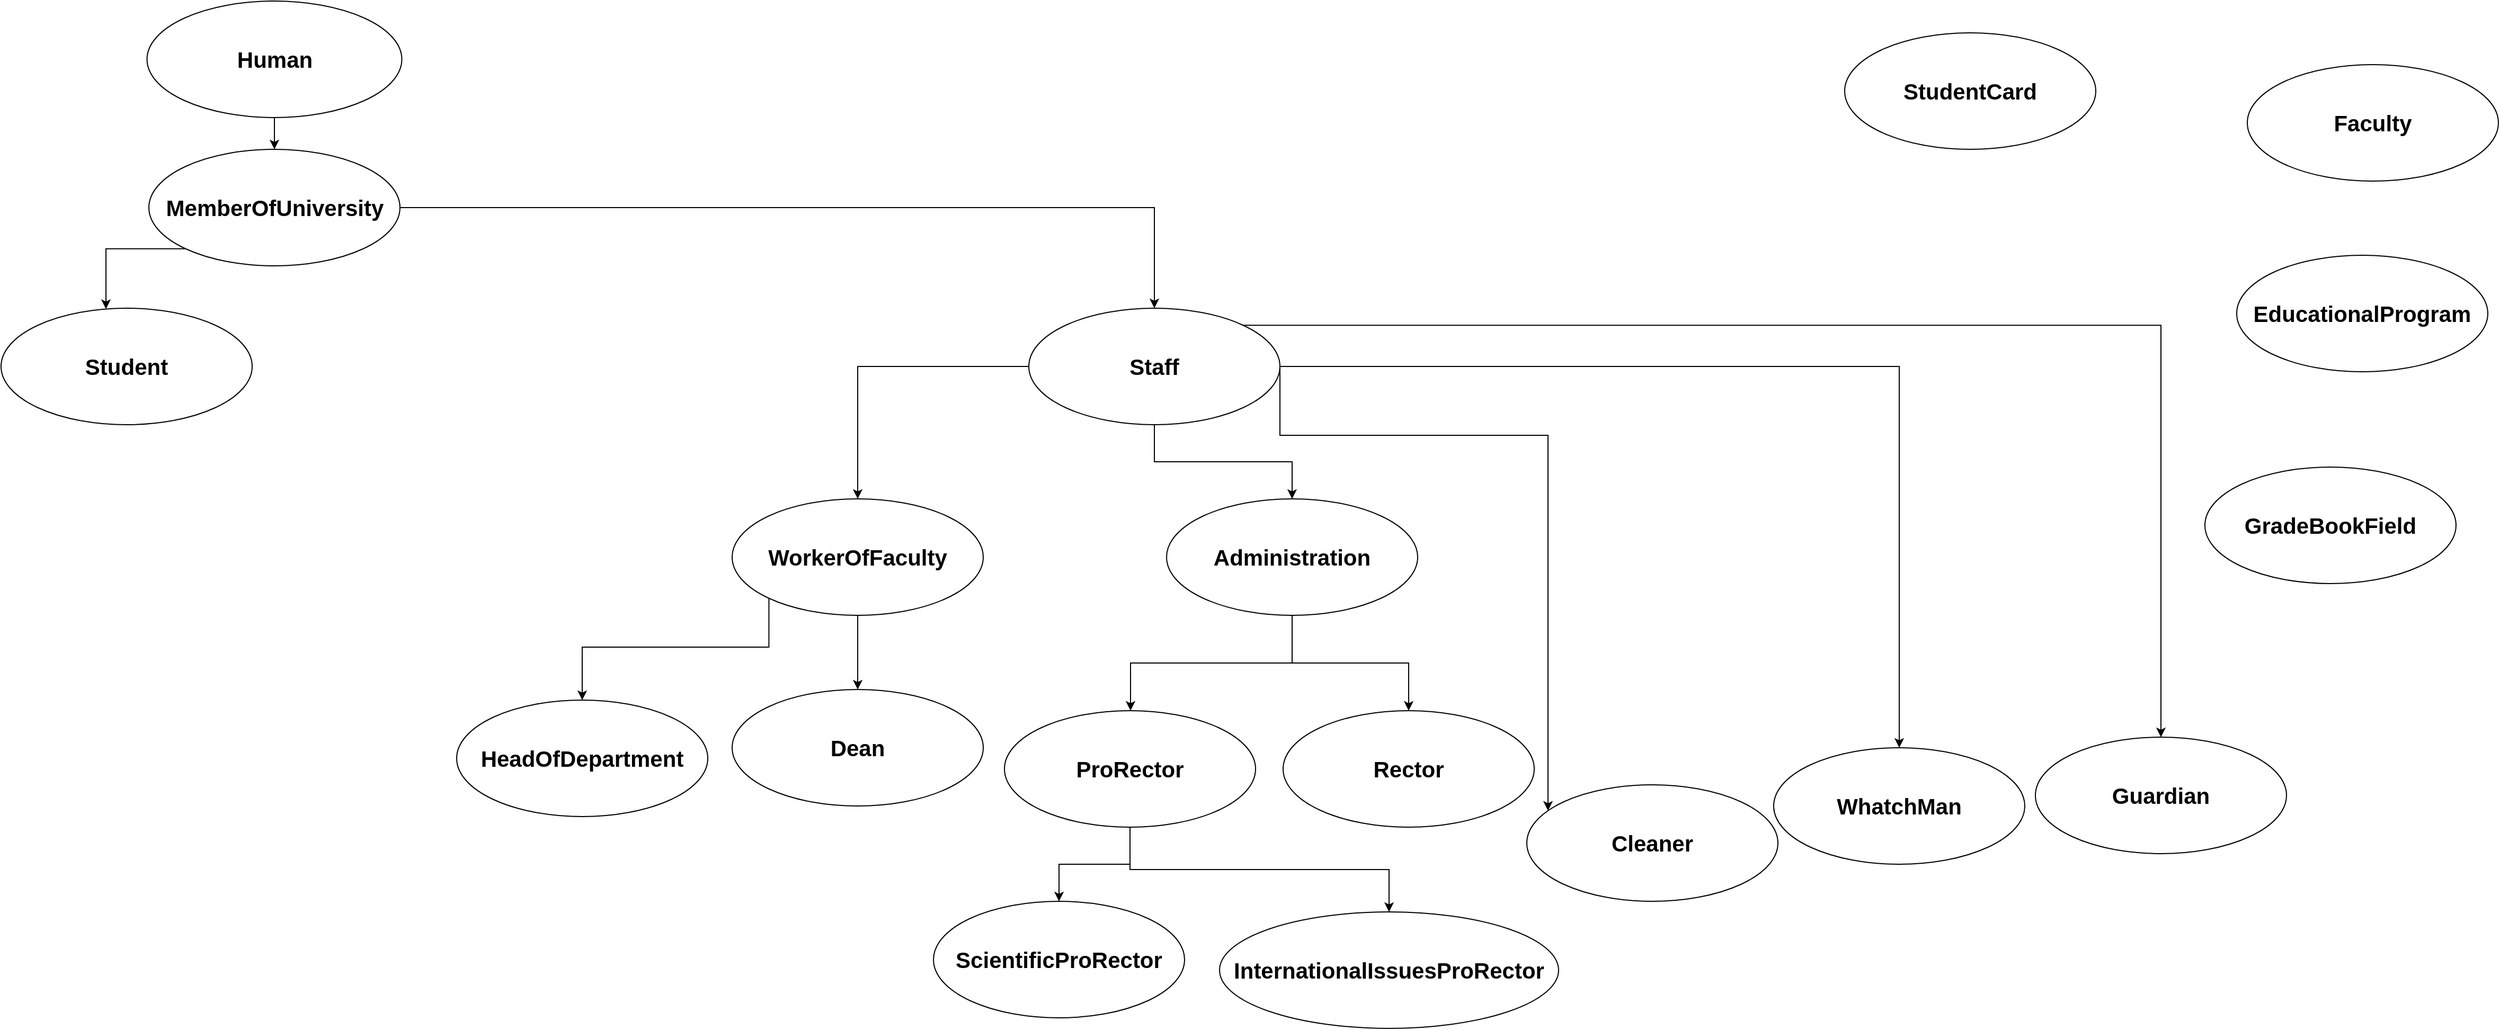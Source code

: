 <mxfile version="16.0.0" type="device"><diagram id="yI2OM-MsdpT6uCtNpyiT" name="Страница 1"><mxGraphModel dx="2595" dy="1623" grid="1" gridSize="10" guides="1" tooltips="1" connect="1" arrows="1" fold="1" page="1" pageScale="1" pageWidth="827" pageHeight="1169" math="0" shadow="0"><root><mxCell id="0"/><mxCell id="1" parent="0"/><mxCell id="KQ8PPGcI8Dx1g2gDmnj5-3" style="edgeStyle=orthogonalEdgeStyle;rounded=0;orthogonalLoop=1;jettySize=auto;html=1;exitX=0.5;exitY=1;exitDx=0;exitDy=0;fontSize=21;endArrow=classic;endFill=1;fontStyle=1" parent="1" source="KQ8PPGcI8Dx1g2gDmnj5-1" target="KQ8PPGcI8Dx1g2gDmnj5-2" edge="1"><mxGeometry relative="1" as="geometry"/></mxCell><mxCell id="KQ8PPGcI8Dx1g2gDmnj5-1" value="&lt;font style=&quot;font-size: 21px;&quot;&gt;Human&lt;/font&gt;" style="ellipse;whiteSpace=wrap;html=1;fontSize=21;fontStyle=1" parent="1" vertex="1"><mxGeometry x="227.75" y="30" width="240.5" height="110" as="geometry"/></mxCell><mxCell id="KQ8PPGcI8Dx1g2gDmnj5-5" style="edgeStyle=orthogonalEdgeStyle;rounded=0;orthogonalLoop=1;jettySize=auto;html=1;exitX=0;exitY=1;exitDx=0;exitDy=0;fontSize=21;endArrow=classic;endFill=1;fontStyle=1" parent="1" source="KQ8PPGcI8Dx1g2gDmnj5-2" target="KQ8PPGcI8Dx1g2gDmnj5-4" edge="1"><mxGeometry relative="1" as="geometry"><Array as="points"><mxPoint x="189" y="264"/></Array></mxGeometry></mxCell><mxCell id="KQ8PPGcI8Dx1g2gDmnj5-16" style="edgeStyle=orthogonalEdgeStyle;rounded=0;orthogonalLoop=1;jettySize=auto;html=1;exitX=1;exitY=0.5;exitDx=0;exitDy=0;entryX=0.5;entryY=0;entryDx=0;entryDy=0;fontSize=21;endArrow=classic;endFill=1;fontStyle=1" parent="1" source="KQ8PPGcI8Dx1g2gDmnj5-2" target="KQ8PPGcI8Dx1g2gDmnj5-15" edge="1"><mxGeometry relative="1" as="geometry"/></mxCell><mxCell id="KQ8PPGcI8Dx1g2gDmnj5-2" value="&lt;span style=&quot;font-size: 21px;&quot;&gt;MemberOfUniversity&lt;/span&gt;" style="ellipse;whiteSpace=wrap;html=1;fontSize=21;fontStyle=1" parent="1" vertex="1"><mxGeometry x="229.5" y="170" width="237" height="110" as="geometry"/></mxCell><mxCell id="KQ8PPGcI8Dx1g2gDmnj5-4" value="&lt;span style=&quot;font-size: 21px;&quot;&gt;Student&lt;/span&gt;" style="ellipse;whiteSpace=wrap;html=1;fontSize=21;fontStyle=1" parent="1" vertex="1"><mxGeometry x="90" y="320" width="237" height="110" as="geometry"/></mxCell><mxCell id="KQ8PPGcI8Dx1g2gDmnj5-18" style="edgeStyle=orthogonalEdgeStyle;rounded=0;orthogonalLoop=1;jettySize=auto;html=1;exitX=0;exitY=0.5;exitDx=0;exitDy=0;fontSize=21;endArrow=classic;endFill=1;fontStyle=1" parent="1" source="KQ8PPGcI8Dx1g2gDmnj5-15" target="Uiwk48FdrJnnCXKwfocZ-1" edge="1"><mxGeometry relative="1" as="geometry"><mxPoint x="888.5" y="520" as="targetPoint"/></mxGeometry></mxCell><mxCell id="tkeEqaCDvqQnLDSlVwlB-3" style="edgeStyle=orthogonalEdgeStyle;rounded=0;orthogonalLoop=1;jettySize=auto;html=1;exitX=0.5;exitY=1;exitDx=0;exitDy=0;" parent="1" source="KQ8PPGcI8Dx1g2gDmnj5-15" target="KQ8PPGcI8Dx1g2gDmnj5-21" edge="1"><mxGeometry relative="1" as="geometry"/></mxCell><mxCell id="8ULSNFcPIOYbdFuaQWR2-1" style="edgeStyle=orthogonalEdgeStyle;rounded=0;orthogonalLoop=1;jettySize=auto;html=1;exitX=1;exitY=0.5;exitDx=0;exitDy=0;" parent="1" source="KQ8PPGcI8Dx1g2gDmnj5-15" target="KQ8PPGcI8Dx1g2gDmnj5-23" edge="1"><mxGeometry relative="1" as="geometry"><Array as="points"><mxPoint x="1297" y="440"/><mxPoint x="1550" y="440"/></Array></mxGeometry></mxCell><mxCell id="8ULSNFcPIOYbdFuaQWR2-2" style="edgeStyle=orthogonalEdgeStyle;rounded=0;orthogonalLoop=1;jettySize=auto;html=1;exitX=1;exitY=0.5;exitDx=0;exitDy=0;" parent="1" source="KQ8PPGcI8Dx1g2gDmnj5-15" target="KQ8PPGcI8Dx1g2gDmnj5-25" edge="1"><mxGeometry relative="1" as="geometry"/></mxCell><mxCell id="8ULSNFcPIOYbdFuaQWR2-3" style="edgeStyle=orthogonalEdgeStyle;rounded=0;orthogonalLoop=1;jettySize=auto;html=1;exitX=1;exitY=0;exitDx=0;exitDy=0;" parent="1" source="KQ8PPGcI8Dx1g2gDmnj5-15" target="KQ8PPGcI8Dx1g2gDmnj5-27" edge="1"><mxGeometry relative="1" as="geometry"/></mxCell><mxCell id="KQ8PPGcI8Dx1g2gDmnj5-15" value="&lt;span style=&quot;font-size: 21px;&quot;&gt;Staff&lt;br style=&quot;font-size: 21px;&quot;&gt;&lt;/span&gt;" style="ellipse;whiteSpace=wrap;html=1;fontSize=21;fontStyle=1" parent="1" vertex="1"><mxGeometry x="1060" y="320" width="237" height="110" as="geometry"/></mxCell><mxCell id="tkeEqaCDvqQnLDSlVwlB-1" style="edgeStyle=orthogonalEdgeStyle;rounded=0;orthogonalLoop=1;jettySize=auto;html=1;exitX=0.5;exitY=1;exitDx=0;exitDy=0;" parent="1" source="KQ8PPGcI8Dx1g2gDmnj5-21" target="KQ8PPGcI8Dx1g2gDmnj5-33" edge="1"><mxGeometry relative="1" as="geometry"><Array as="points"><mxPoint x="1308" y="655"/><mxPoint x="1156" y="655"/></Array></mxGeometry></mxCell><mxCell id="tkeEqaCDvqQnLDSlVwlB-2" style="edgeStyle=orthogonalEdgeStyle;rounded=0;orthogonalLoop=1;jettySize=auto;html=1;exitX=0.5;exitY=1;exitDx=0;exitDy=0;entryX=0.5;entryY=0;entryDx=0;entryDy=0;" parent="1" source="KQ8PPGcI8Dx1g2gDmnj5-21" target="KQ8PPGcI8Dx1g2gDmnj5-38" edge="1"><mxGeometry relative="1" as="geometry"/></mxCell><mxCell id="KQ8PPGcI8Dx1g2gDmnj5-21" value="&lt;span style=&quot;font-size: 21px&quot;&gt;Administration&lt;br style=&quot;font-size: 21px&quot;&gt;&lt;/span&gt;" style="ellipse;whiteSpace=wrap;html=1;fontSize=21;fontStyle=1" parent="1" vertex="1"><mxGeometry x="1190" y="500" width="237" height="110" as="geometry"/></mxCell><mxCell id="KQ8PPGcI8Dx1g2gDmnj5-23" value="&lt;span style=&quot;font-size: 21px;&quot;&gt;Cleaner&lt;br style=&quot;font-size: 21px;&quot;&gt;&lt;/span&gt;" style="ellipse;whiteSpace=wrap;html=1;fontSize=21;fontStyle=1" parent="1" vertex="1"><mxGeometry x="1530" y="770" width="237" height="110" as="geometry"/></mxCell><mxCell id="KQ8PPGcI8Dx1g2gDmnj5-25" value="&lt;span style=&quot;font-size: 21px;&quot;&gt;WhatchMan&lt;br style=&quot;font-size: 21px;&quot;&gt;&lt;/span&gt;" style="ellipse;whiteSpace=wrap;html=1;fontSize=21;fontStyle=1" parent="1" vertex="1"><mxGeometry x="1763" y="735" width="237" height="110" as="geometry"/></mxCell><mxCell id="KQ8PPGcI8Dx1g2gDmnj5-27" value="&lt;span style=&quot;font-size: 21px;&quot;&gt;Guardian&lt;br style=&quot;font-size: 21px;&quot;&gt;&lt;/span&gt;" style="ellipse;whiteSpace=wrap;html=1;fontSize=21;fontStyle=1" parent="1" vertex="1"><mxGeometry x="2010" y="725" width="237" height="110" as="geometry"/></mxCell><mxCell id="KQ8PPGcI8Dx1g2gDmnj5-29" value="&lt;span style=&quot;font-size: 21px;&quot;&gt;Dean&lt;br style=&quot;font-size: 21px;&quot;&gt;&lt;/span&gt;" style="ellipse;whiteSpace=wrap;html=1;fontSize=21;fontStyle=1" parent="1" vertex="1"><mxGeometry x="780" y="680" width="237" height="110" as="geometry"/></mxCell><mxCell id="KQ8PPGcI8Dx1g2gDmnj5-31" value="&lt;span style=&quot;font-size: 21px;&quot;&gt;HeadOfDepartment&lt;br style=&quot;font-size: 21px;&quot;&gt;&lt;/span&gt;" style="ellipse;whiteSpace=wrap;html=1;fontSize=21;fontStyle=1" parent="1" vertex="1"><mxGeometry x="520" y="690" width="237" height="110" as="geometry"/></mxCell><mxCell id="KQ8PPGcI8Dx1g2gDmnj5-41" style="edgeStyle=orthogonalEdgeStyle;rounded=0;orthogonalLoop=1;jettySize=auto;html=1;exitX=0.5;exitY=1;exitDx=0;exitDy=0;fontSize=21;endArrow=classic;endFill=1;fontStyle=1" parent="1" source="KQ8PPGcI8Dx1g2gDmnj5-33" target="KQ8PPGcI8Dx1g2gDmnj5-40" edge="1"><mxGeometry relative="1" as="geometry"/></mxCell><mxCell id="KQ8PPGcI8Dx1g2gDmnj5-43" style="edgeStyle=orthogonalEdgeStyle;rounded=0;orthogonalLoop=1;jettySize=auto;html=1;exitX=0.5;exitY=1;exitDx=0;exitDy=0;fontSize=21;endArrow=classic;endFill=1;fontStyle=1" parent="1" source="KQ8PPGcI8Dx1g2gDmnj5-33" target="KQ8PPGcI8Dx1g2gDmnj5-42" edge="1"><mxGeometry relative="1" as="geometry"><mxPoint x="1390" y="880" as="targetPoint"/></mxGeometry></mxCell><mxCell id="KQ8PPGcI8Dx1g2gDmnj5-33" value="&lt;span style=&quot;font-size: 21px;&quot;&gt;ProRector&lt;br style=&quot;font-size: 21px;&quot;&gt;&lt;/span&gt;" style="ellipse;whiteSpace=wrap;html=1;fontSize=21;fontStyle=1" parent="1" vertex="1"><mxGeometry x="1037" y="700" width="237" height="110" as="geometry"/></mxCell><mxCell id="KQ8PPGcI8Dx1g2gDmnj5-38" value="&lt;span style=&quot;font-size: 21px;&quot;&gt;Rector&lt;br style=&quot;font-size: 21px;&quot;&gt;&lt;/span&gt;" style="ellipse;whiteSpace=wrap;html=1;fontSize=21;fontStyle=1" parent="1" vertex="1"><mxGeometry x="1300" y="700" width="237" height="110" as="geometry"/></mxCell><mxCell id="KQ8PPGcI8Dx1g2gDmnj5-40" value="&lt;span style=&quot;font-size: 21px;&quot;&gt;ScientificProRector&lt;br style=&quot;font-size: 21px;&quot;&gt;&lt;/span&gt;" style="ellipse;whiteSpace=wrap;html=1;fontSize=21;fontStyle=1" parent="1" vertex="1"><mxGeometry x="970" y="880" width="237" height="110" as="geometry"/></mxCell><mxCell id="KQ8PPGcI8Dx1g2gDmnj5-42" value="&lt;span style=&quot;font-size: 21px;&quot;&gt;InternationalIssuesProRector&lt;br style=&quot;font-size: 21px;&quot;&gt;&lt;/span&gt;" style="ellipse;whiteSpace=wrap;html=1;fontSize=21;fontStyle=1" parent="1" vertex="1"><mxGeometry x="1240" y="890" width="320" height="110" as="geometry"/></mxCell><mxCell id="tkeEqaCDvqQnLDSlVwlB-4" style="edgeStyle=orthogonalEdgeStyle;rounded=0;orthogonalLoop=1;jettySize=auto;html=1;exitX=0;exitY=1;exitDx=0;exitDy=0;entryX=0.5;entryY=0;entryDx=0;entryDy=0;" parent="1" source="Uiwk48FdrJnnCXKwfocZ-1" target="KQ8PPGcI8Dx1g2gDmnj5-31" edge="1"><mxGeometry relative="1" as="geometry"><Array as="points"><mxPoint x="814" y="640"/><mxPoint x="638" y="640"/></Array></mxGeometry></mxCell><mxCell id="tkeEqaCDvqQnLDSlVwlB-5" style="edgeStyle=orthogonalEdgeStyle;rounded=0;orthogonalLoop=1;jettySize=auto;html=1;exitX=0.5;exitY=1;exitDx=0;exitDy=0;" parent="1" source="Uiwk48FdrJnnCXKwfocZ-1" target="KQ8PPGcI8Dx1g2gDmnj5-29" edge="1"><mxGeometry relative="1" as="geometry"/></mxCell><mxCell id="Uiwk48FdrJnnCXKwfocZ-1" value="&lt;span style=&quot;font-size: 21px&quot;&gt;WorkerOfFaculty&lt;br style=&quot;font-size: 21px&quot;&gt;&lt;/span&gt;" style="ellipse;whiteSpace=wrap;html=1;fontSize=21;fontStyle=1" parent="1" vertex="1"><mxGeometry x="780" y="500" width="237" height="110" as="geometry"/></mxCell><mxCell id="7GIJ-ltobQE9VpZuVLci-10" value="&lt;span style=&quot;font-size: 21px&quot;&gt;Faculty&lt;br style=&quot;font-size: 21px&quot;&gt;&lt;/span&gt;" style="ellipse;whiteSpace=wrap;html=1;fontSize=21;fontStyle=1" parent="1" vertex="1"><mxGeometry x="2210" y="90" width="237" height="110" as="geometry"/></mxCell><mxCell id="7GIJ-ltobQE9VpZuVLci-11" value="&lt;span style=&quot;font-size: 21px&quot;&gt;EducationalProgram&lt;br style=&quot;font-size: 21px&quot;&gt;&lt;/span&gt;" style="ellipse;whiteSpace=wrap;html=1;fontSize=21;fontStyle=1" parent="1" vertex="1"><mxGeometry x="2200" y="270" width="237" height="110" as="geometry"/></mxCell><mxCell id="7GIJ-ltobQE9VpZuVLci-12" value="&lt;span style=&quot;font-size: 21px&quot;&gt;GradeBookField&lt;br style=&quot;font-size: 21px&quot;&gt;&lt;/span&gt;" style="ellipse;whiteSpace=wrap;html=1;fontSize=21;fontStyle=1" parent="1" vertex="1"><mxGeometry x="2170" y="470" width="237" height="110" as="geometry"/></mxCell><mxCell id="7GIJ-ltobQE9VpZuVLci-13" value="&lt;span style=&quot;font-size: 21px&quot;&gt;StudentCard&lt;br style=&quot;font-size: 21px&quot;&gt;&lt;/span&gt;" style="ellipse;whiteSpace=wrap;html=1;fontSize=21;fontStyle=1" parent="1" vertex="1"><mxGeometry x="1830" y="60" width="237" height="110" as="geometry"/></mxCell></root></mxGraphModel></diagram></mxfile>